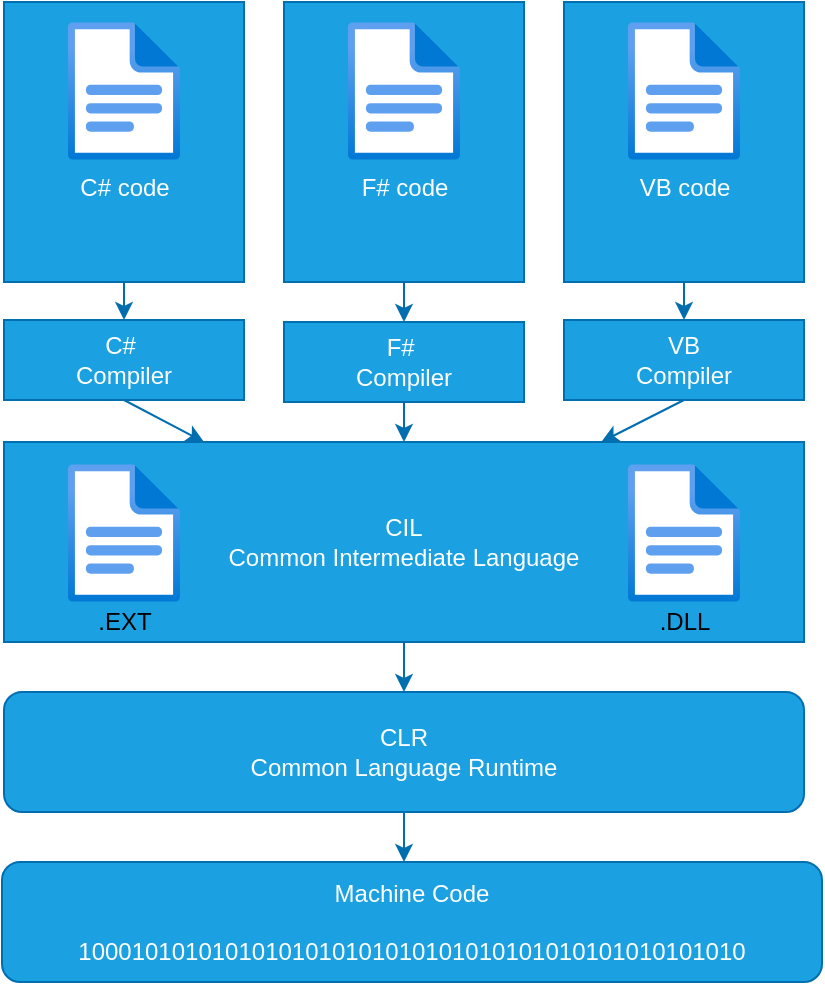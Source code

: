 <mxfile>
    <diagram id="ZSj2UAE7fQX4pEFmgqAW" name="Page-1">
        <mxGraphModel dx="624" dy="463" grid="1" gridSize="10" guides="1" tooltips="1" connect="1" arrows="1" fold="1" page="1" pageScale="1" pageWidth="850" pageHeight="1100" math="0" shadow="0">
            <root>
                <mxCell id="0"/>
                <mxCell id="1" parent="0"/>
                <mxCell id="2" value="" style="rounded=0;whiteSpace=wrap;html=1;fillColor=#1ba1e2;fontColor=#ffffff;strokeColor=#006EAF;" parent="1" vertex="1">
                    <mxGeometry x="210" y="60" width="120" height="140" as="geometry"/>
                </mxCell>
                <mxCell id="3" value="&lt;font color=&quot;#ffffff&quot;&gt;F# code&lt;/font&gt;" style="aspect=fixed;html=1;points=[];align=center;image;fontSize=12;image=img/lib/azure2/general/File.svg;fillColor=#1ba1e2;fontColor=#000000;strokeColor=#006EAF;labelBackgroundColor=none;" parent="1" vertex="1">
                    <mxGeometry x="242" y="70" width="56.0" height="69" as="geometry"/>
                </mxCell>
                <mxCell id="4" value="" style="rounded=0;whiteSpace=wrap;html=1;fillColor=#1ba1e2;fontColor=#ffffff;strokeColor=#006EAF;" parent="1" vertex="1">
                    <mxGeometry x="70" y="60" width="120" height="140" as="geometry"/>
                </mxCell>
                <mxCell id="5" value="C# code" style="aspect=fixed;html=1;points=[];align=center;image;fontSize=12;image=img/lib/azure2/general/File.svg;fillColor=#1ba1e2;fontColor=#FFFFFF;strokeColor=#006EAF;labelBackgroundColor=none;" parent="1" vertex="1">
                    <mxGeometry x="102" y="70" width="56.0" height="69" as="geometry"/>
                </mxCell>
                <mxCell id="6" value="" style="rounded=0;whiteSpace=wrap;html=1;fillColor=#1ba1e2;fontColor=#ffffff;strokeColor=#006EAF;" parent="1" vertex="1">
                    <mxGeometry x="350" y="60" width="120" height="140" as="geometry"/>
                </mxCell>
                <mxCell id="7" value="&lt;font color=&quot;#ffffff&quot;&gt;VB code&lt;/font&gt;" style="aspect=fixed;html=1;points=[];align=center;image;fontSize=12;image=img/lib/azure2/general/File.svg;fillColor=#1ba1e2;fontColor=#000000;strokeColor=#006EAF;labelBackgroundColor=none;" parent="1" vertex="1">
                    <mxGeometry x="382" y="70" width="56.0" height="69" as="geometry"/>
                </mxCell>
                <mxCell id="8" value="C#&amp;nbsp;&lt;br&gt;Compiler" style="rounded=0;whiteSpace=wrap;html=1;fillColor=#1ba1e2;fontColor=#ffffff;strokeColor=#006EAF;" parent="1" vertex="1">
                    <mxGeometry x="70" y="219" width="120" height="40" as="geometry"/>
                </mxCell>
                <mxCell id="9" value="F#&amp;nbsp;&lt;br&gt;Compiler" style="rounded=0;whiteSpace=wrap;html=1;fillColor=#1ba1e2;fontColor=#ffffff;strokeColor=#006EAF;" parent="1" vertex="1">
                    <mxGeometry x="210" y="220" width="120" height="40" as="geometry"/>
                </mxCell>
                <mxCell id="10" value="VB&lt;br&gt;Compiler" style="rounded=0;whiteSpace=wrap;html=1;fillColor=#1ba1e2;fontColor=#ffffff;strokeColor=#006EAF;" parent="1" vertex="1">
                    <mxGeometry x="350" y="219" width="120" height="40" as="geometry"/>
                </mxCell>
                <mxCell id="14" value="CIL&lt;br&gt;Common Intermediate Language" style="rounded=0;whiteSpace=wrap;html=1;fillColor=#1ba1e2;fontColor=#ffffff;strokeColor=#006EAF;" parent="1" vertex="1">
                    <mxGeometry x="70" y="280" width="400" height="100" as="geometry"/>
                </mxCell>
                <mxCell id="12" value="" style="aspect=fixed;html=1;points=[];align=center;image;fontSize=12;image=img/lib/azure2/general/File.svg;fillColor=#1ba1e2;fontColor=#ffffff;strokeColor=#006EAF;" parent="1" vertex="1">
                    <mxGeometry x="102" y="291" width="56.0" height="69" as="geometry"/>
                </mxCell>
                <mxCell id="15" value="" style="aspect=fixed;html=1;points=[];align=center;image;fontSize=12;image=img/lib/azure2/general/File.svg;fillColor=#1ba1e2;fontColor=#ffffff;strokeColor=#006EAF;" parent="1" vertex="1">
                    <mxGeometry x="382" y="291" width="56.0" height="69" as="geometry"/>
                </mxCell>
                <mxCell id="16" value="CLR&lt;br&gt;Common Language Runtime" style="rounded=1;whiteSpace=wrap;html=1;fillColor=#1ba1e2;fontColor=#ffffff;strokeColor=#006EAF;" parent="1" vertex="1">
                    <mxGeometry x="70" y="405" width="400" height="60" as="geometry"/>
                </mxCell>
                <mxCell id="17" value="Machine Code&lt;br&gt;&lt;br&gt;10001010101010101010101010101010101010101010101010" style="rounded=1;whiteSpace=wrap;html=1;fillColor=#1ba1e2;fontColor=#ffffff;strokeColor=#006EAF;" parent="1" vertex="1">
                    <mxGeometry x="69" y="490" width="410" height="60" as="geometry"/>
                </mxCell>
                <mxCell id="19" value="" style="endArrow=classic;html=1;exitX=0.5;exitY=1;exitDx=0;exitDy=0;fillColor=#1ba1e2;strokeColor=#006EAF;" parent="1" source="4" target="8" edge="1">
                    <mxGeometry width="50" height="50" relative="1" as="geometry">
                        <mxPoint x="300" y="390" as="sourcePoint"/>
                        <mxPoint x="350" y="340" as="targetPoint"/>
                    </mxGeometry>
                </mxCell>
                <mxCell id="20" value="" style="endArrow=classic;html=1;exitX=0.5;exitY=1;exitDx=0;exitDy=0;fillColor=#1ba1e2;strokeColor=#006EAF;" parent="1" source="2" target="9" edge="1">
                    <mxGeometry width="50" height="50" relative="1" as="geometry">
                        <mxPoint x="300" y="390" as="sourcePoint"/>
                        <mxPoint x="350" y="340" as="targetPoint"/>
                    </mxGeometry>
                </mxCell>
                <mxCell id="21" value="" style="endArrow=classic;html=1;exitX=0.5;exitY=1;exitDx=0;exitDy=0;fillColor=#1ba1e2;strokeColor=#006EAF;" parent="1" source="6" target="10" edge="1">
                    <mxGeometry width="50" height="50" relative="1" as="geometry">
                        <mxPoint x="300" y="390" as="sourcePoint"/>
                        <mxPoint x="350" y="340" as="targetPoint"/>
                    </mxGeometry>
                </mxCell>
                <mxCell id="22" value="" style="endArrow=classic;html=1;exitX=0.5;exitY=1;exitDx=0;exitDy=0;entryX=0.25;entryY=0;entryDx=0;entryDy=0;fillColor=#1ba1e2;strokeColor=#006EAF;" parent="1" source="8" target="14" edge="1">
                    <mxGeometry width="50" height="50" relative="1" as="geometry">
                        <mxPoint x="300" y="390" as="sourcePoint"/>
                        <mxPoint x="350" y="340" as="targetPoint"/>
                    </mxGeometry>
                </mxCell>
                <mxCell id="23" value="" style="endArrow=classic;html=1;exitX=0.5;exitY=1;exitDx=0;exitDy=0;fillColor=#1ba1e2;strokeColor=#006EAF;" parent="1" source="9" target="14" edge="1">
                    <mxGeometry width="50" height="50" relative="1" as="geometry">
                        <mxPoint x="300" y="390" as="sourcePoint"/>
                        <mxPoint x="350" y="340" as="targetPoint"/>
                    </mxGeometry>
                </mxCell>
                <mxCell id="24" value="" style="endArrow=classic;html=1;exitX=0.5;exitY=1;exitDx=0;exitDy=0;fillColor=#1ba1e2;strokeColor=#006EAF;" parent="1" source="10" target="14" edge="1">
                    <mxGeometry width="50" height="50" relative="1" as="geometry">
                        <mxPoint x="310" y="380" as="sourcePoint"/>
                        <mxPoint x="350" y="340" as="targetPoint"/>
                    </mxGeometry>
                </mxCell>
                <mxCell id="25" value="" style="endArrow=classic;html=1;exitX=0.5;exitY=1;exitDx=0;exitDy=0;entryX=0.5;entryY=0;entryDx=0;entryDy=0;fillColor=#1ba1e2;strokeColor=#006EAF;" parent="1" source="14" target="16" edge="1">
                    <mxGeometry width="50" height="50" relative="1" as="geometry">
                        <mxPoint x="300" y="390" as="sourcePoint"/>
                        <mxPoint x="350" y="340" as="targetPoint"/>
                    </mxGeometry>
                </mxCell>
                <mxCell id="26" value="" style="endArrow=classic;html=1;exitX=0.5;exitY=1;exitDx=0;exitDy=0;fillColor=#1ba1e2;strokeColor=#006EAF;" parent="1" source="16" edge="1">
                    <mxGeometry width="50" height="50" relative="1" as="geometry">
                        <mxPoint x="268" y="460" as="sourcePoint"/>
                        <mxPoint x="270" y="490" as="targetPoint"/>
                    </mxGeometry>
                </mxCell>
                <mxCell id="27" value=".EXT" style="text;html=1;resizable=0;autosize=1;align=center;verticalAlign=middle;points=[];fillColor=none;strokeColor=none;rounded=0;" vertex="1" parent="1">
                    <mxGeometry x="110" y="360" width="40" height="20" as="geometry"/>
                </mxCell>
                <mxCell id="28" value=".DLL" style="text;html=1;resizable=0;autosize=1;align=center;verticalAlign=middle;points=[];fillColor=none;strokeColor=none;rounded=0;" vertex="1" parent="1">
                    <mxGeometry x="390" y="360" width="40" height="20" as="geometry"/>
                </mxCell>
            </root>
        </mxGraphModel>
    </diagram>
</mxfile>